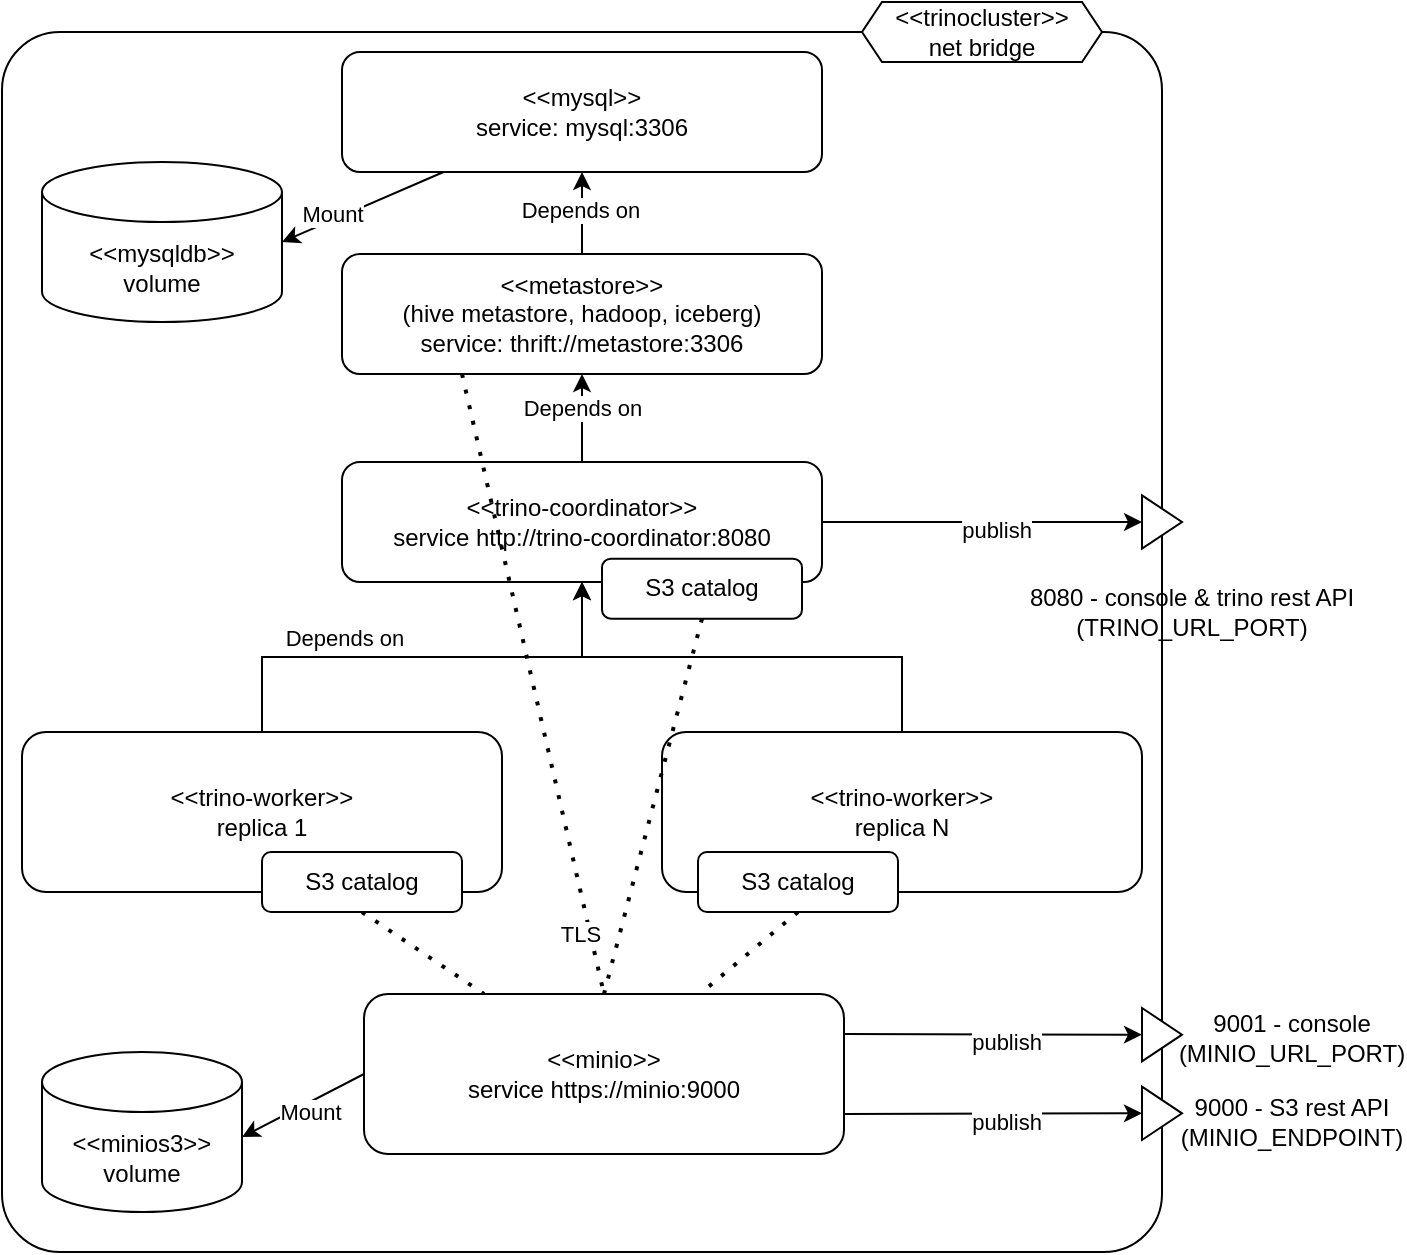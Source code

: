 <mxfile version="24.7.17">
  <diagram name="Page-1" id="3tcDYWQjgli3RM_vK0VB">
    <mxGraphModel dx="1114" dy="851" grid="1" gridSize="10" guides="1" tooltips="1" connect="1" arrows="1" fold="1" page="1" pageScale="1" pageWidth="850" pageHeight="1100" math="0" shadow="0">
      <root>
        <mxCell id="0" />
        <mxCell id="1" parent="0" />
        <mxCell id="QZadqxHlRRjFc0zD8L7Q-13" value="" style="rounded=1;whiteSpace=wrap;html=1;arcSize=5;" parent="1" vertex="1">
          <mxGeometry x="30" y="110" width="580" height="610" as="geometry" />
        </mxCell>
        <mxCell id="QZadqxHlRRjFc0zD8L7Q-1" value="&lt;div&gt;&amp;lt;&amp;lt;mysql&amp;gt;&amp;gt;&lt;/div&gt;&lt;div&gt;service: mysql:3306&lt;br&gt;&lt;/div&gt;" style="rounded=1;whiteSpace=wrap;html=1;" parent="1" vertex="1">
          <mxGeometry x="200" y="120" width="240" height="60" as="geometry" />
        </mxCell>
        <mxCell id="QZadqxHlRRjFc0zD8L7Q-5" style="edgeStyle=orthogonalEdgeStyle;rounded=0;orthogonalLoop=1;jettySize=auto;html=1;exitX=0.5;exitY=0;exitDx=0;exitDy=0;entryX=0.5;entryY=1;entryDx=0;entryDy=0;" parent="1" source="QZadqxHlRRjFc0zD8L7Q-2" target="QZadqxHlRRjFc0zD8L7Q-1" edge="1">
          <mxGeometry relative="1" as="geometry" />
        </mxCell>
        <mxCell id="QZadqxHlRRjFc0zD8L7Q-6" value="Depends on" style="edgeLabel;html=1;align=center;verticalAlign=middle;resizable=0;points=[];" parent="QZadqxHlRRjFc0zD8L7Q-5" vertex="1" connectable="0">
          <mxGeometry x="0.067" y="1" relative="1" as="geometry">
            <mxPoint as="offset" />
          </mxGeometry>
        </mxCell>
        <mxCell id="QZadqxHlRRjFc0zD8L7Q-2" value="&lt;div&gt;&amp;lt;&amp;lt;metastore&amp;gt;&amp;gt;&lt;/div&gt;&lt;div&gt;(hive metastore, hadoop, iceberg)&lt;br&gt;&lt;/div&gt;&lt;div&gt;service: thrift://metastore:3306&lt;br&gt;&lt;/div&gt;" style="rounded=1;whiteSpace=wrap;html=1;" parent="1" vertex="1">
          <mxGeometry x="200" y="221" width="240" height="60" as="geometry" />
        </mxCell>
        <mxCell id="QZadqxHlRRjFc0zD8L7Q-3" style="edgeStyle=orthogonalEdgeStyle;rounded=0;orthogonalLoop=1;jettySize=auto;html=1;exitX=0.5;exitY=1;exitDx=0;exitDy=0;" parent="1" source="QZadqxHlRRjFc0zD8L7Q-1" target="QZadqxHlRRjFc0zD8L7Q-1" edge="1">
          <mxGeometry relative="1" as="geometry" />
        </mxCell>
        <mxCell id="QZadqxHlRRjFc0zD8L7Q-7" style="edgeStyle=orthogonalEdgeStyle;rounded=0;orthogonalLoop=1;jettySize=auto;html=1;exitX=0.5;exitY=0;exitDx=0;exitDy=0;entryX=0.5;entryY=1;entryDx=0;entryDy=0;" parent="1" source="QZadqxHlRRjFc0zD8L7Q-4" target="QZadqxHlRRjFc0zD8L7Q-2" edge="1">
          <mxGeometry relative="1" as="geometry" />
        </mxCell>
        <mxCell id="QZadqxHlRRjFc0zD8L7Q-8" value="Depends on" style="edgeLabel;html=1;align=center;verticalAlign=middle;resizable=0;points=[];" parent="QZadqxHlRRjFc0zD8L7Q-7" vertex="1" connectable="0">
          <mxGeometry x="-0.6" relative="1" as="geometry">
            <mxPoint y="-18" as="offset" />
          </mxGeometry>
        </mxCell>
        <mxCell id="QZadqxHlRRjFc0zD8L7Q-4" value="&lt;div&gt;&amp;lt;&amp;lt;trino-coordinator&amp;gt;&amp;gt;&lt;/div&gt;&lt;div&gt;service http://trino-coordinator:8080&lt;br&gt;&lt;/div&gt;" style="rounded=1;whiteSpace=wrap;html=1;" parent="1" vertex="1">
          <mxGeometry x="200" y="325" width="240" height="60" as="geometry" />
        </mxCell>
        <mxCell id="QZadqxHlRRjFc0zD8L7Q-10" style="edgeStyle=orthogonalEdgeStyle;rounded=0;orthogonalLoop=1;jettySize=auto;html=1;exitX=0.5;exitY=0;exitDx=0;exitDy=0;entryX=0.5;entryY=1;entryDx=0;entryDy=0;" parent="1" source="QZadqxHlRRjFc0zD8L7Q-9" target="QZadqxHlRRjFc0zD8L7Q-4" edge="1">
          <mxGeometry relative="1" as="geometry" />
        </mxCell>
        <mxCell id="QZadqxHlRRjFc0zD8L7Q-14" value="Depends on" style="edgeLabel;html=1;align=center;verticalAlign=middle;resizable=0;points=[];" parent="QZadqxHlRRjFc0zD8L7Q-10" vertex="1" connectable="0">
          <mxGeometry x="0.64" y="-5" relative="1" as="geometry">
            <mxPoint x="-114" y="-15" as="offset" />
          </mxGeometry>
        </mxCell>
        <mxCell id="QZadqxHlRRjFc0zD8L7Q-9" value="&lt;div&gt;&amp;lt;&amp;lt;trino-worker&amp;gt;&amp;gt;&lt;/div&gt;&lt;div&gt;replica 1&lt;br&gt;&lt;/div&gt;" style="rounded=1;whiteSpace=wrap;html=1;" parent="1" vertex="1">
          <mxGeometry x="40" y="460" width="240" height="80" as="geometry" />
        </mxCell>
        <mxCell id="QZadqxHlRRjFc0zD8L7Q-11" value="&lt;div&gt;&amp;lt;&amp;lt;trino-worker&amp;gt;&amp;gt;&lt;/div&gt;&lt;div&gt;replica N&lt;br&gt;&lt;/div&gt;" style="rounded=1;whiteSpace=wrap;html=1;" parent="1" vertex="1">
          <mxGeometry x="360" y="460" width="240" height="80" as="geometry" />
        </mxCell>
        <mxCell id="QZadqxHlRRjFc0zD8L7Q-16" value="&lt;div&gt;&lt;span style=&quot;background-color: initial;&quot;&gt;&amp;lt;&amp;lt;mysqldb&amp;gt;&amp;gt;&lt;/span&gt;&lt;br&gt;&lt;/div&gt;&lt;div&gt;volume&lt;br&gt;&lt;/div&gt;" style="shape=cylinder3;whiteSpace=wrap;html=1;boundedLbl=1;backgroundOutline=1;size=15;" parent="1" vertex="1">
          <mxGeometry x="50" y="175" width="120" height="80" as="geometry" />
        </mxCell>
        <mxCell id="QZadqxHlRRjFc0zD8L7Q-17" value="" style="endArrow=classic;html=1;rounded=0;entryX=1;entryY=0.5;entryDx=0;entryDy=0;entryPerimeter=0;" parent="1" source="QZadqxHlRRjFc0zD8L7Q-1" target="QZadqxHlRRjFc0zD8L7Q-16" edge="1">
          <mxGeometry width="50" height="50" relative="1" as="geometry">
            <mxPoint x="400" y="440" as="sourcePoint" />
            <mxPoint x="450" y="390" as="targetPoint" />
          </mxGeometry>
        </mxCell>
        <mxCell id="QZadqxHlRRjFc0zD8L7Q-19" value="Mount" style="edgeLabel;html=1;align=center;verticalAlign=middle;resizable=0;points=[];" parent="QZadqxHlRRjFc0zD8L7Q-17" vertex="1" connectable="0">
          <mxGeometry x="0.35" y="-3" relative="1" as="geometry">
            <mxPoint as="offset" />
          </mxGeometry>
        </mxCell>
        <mxCell id="QZadqxHlRRjFc0zD8L7Q-20" value="&amp;lt;&amp;lt;trinocluster&amp;gt;&amp;gt;&lt;br&gt;&lt;div&gt;net bridge&lt;/div&gt;" style="shape=hexagon;perimeter=hexagonPerimeter2;whiteSpace=wrap;html=1;fixedSize=1;size=10;" parent="1" vertex="1">
          <mxGeometry x="460" y="95" width="120" height="30" as="geometry" />
        </mxCell>
        <mxCell id="QZadqxHlRRjFc0zD8L7Q-21" value="" style="triangle;whiteSpace=wrap;html=1;" parent="1" vertex="1">
          <mxGeometry x="600" y="341.67" width="20" height="26.67" as="geometry" />
        </mxCell>
        <mxCell id="QZadqxHlRRjFc0zD8L7Q-22" value="" style="endArrow=classic;html=1;rounded=0;entryX=0;entryY=0.5;entryDx=0;entryDy=0;" parent="1" source="QZadqxHlRRjFc0zD8L7Q-4" target="QZadqxHlRRjFc0zD8L7Q-21" edge="1">
          <mxGeometry width="50" height="50" relative="1" as="geometry">
            <mxPoint x="390" y="440" as="sourcePoint" />
            <mxPoint x="440" y="390" as="targetPoint" />
          </mxGeometry>
        </mxCell>
        <mxCell id="QZadqxHlRRjFc0zD8L7Q-23" value="publish" style="edgeLabel;html=1;align=center;verticalAlign=middle;resizable=0;points=[];" parent="QZadqxHlRRjFc0zD8L7Q-22" vertex="1" connectable="0">
          <mxGeometry x="0.087" y="-4" relative="1" as="geometry">
            <mxPoint as="offset" />
          </mxGeometry>
        </mxCell>
        <mxCell id="QZadqxHlRRjFc0zD8L7Q-24" value="&lt;div&gt;8080 - console &amp;amp; trino rest API&lt;/div&gt;&lt;div&gt;(TRINO_URL_PORT)&lt;br&gt;&lt;/div&gt;" style="text;html=1;align=center;verticalAlign=middle;whiteSpace=wrap;rounded=0;" parent="1" vertex="1">
          <mxGeometry x="530" y="385" width="190" height="30" as="geometry" />
        </mxCell>
        <mxCell id="QZadqxHlRRjFc0zD8L7Q-25" value="&lt;div&gt;&lt;span style=&quot;background-color: initial;&quot;&gt;&amp;lt;&amp;lt;minios3&amp;gt;&amp;gt;&lt;/span&gt;&lt;br&gt;&lt;/div&gt;&lt;div&gt;volume&lt;/div&gt;" style="shape=cylinder3;whiteSpace=wrap;html=1;boundedLbl=1;backgroundOutline=1;size=15;" parent="1" vertex="1">
          <mxGeometry x="50" y="620" width="100" height="80" as="geometry" />
        </mxCell>
        <mxCell id="QZadqxHlRRjFc0zD8L7Q-26" value="" style="endArrow=none;dashed=1;html=1;dashPattern=1 3;strokeWidth=2;rounded=0;exitX=0.5;exitY=1;exitDx=0;exitDy=0;entryX=0.25;entryY=0;entryDx=0;entryDy=0;" parent="1" source="h6Y7I1jU-FU0Ba7xxppW-11" target="h6Y7I1jU-FU0Ba7xxppW-17" edge="1">
          <mxGeometry width="50" height="50" relative="1" as="geometry">
            <mxPoint x="390" y="440" as="sourcePoint" />
            <mxPoint x="440" y="390" as="targetPoint" />
          </mxGeometry>
        </mxCell>
        <mxCell id="QZadqxHlRRjFc0zD8L7Q-27" value="" style="endArrow=none;dashed=1;html=1;dashPattern=1 3;strokeWidth=2;rounded=0;exitX=0.5;exitY=1;exitDx=0;exitDy=0;" parent="1" source="h6Y7I1jU-FU0Ba7xxppW-12" target="h6Y7I1jU-FU0Ba7xxppW-17" edge="1">
          <mxGeometry width="50" height="50" relative="1" as="geometry">
            <mxPoint x="170" y="530" as="sourcePoint" />
            <mxPoint x="295" y="574" as="targetPoint" />
          </mxGeometry>
        </mxCell>
        <mxCell id="QZadqxHlRRjFc0zD8L7Q-28" value="" style="endArrow=none;dashed=1;html=1;dashPattern=1 3;strokeWidth=2;rounded=0;entryX=0.5;entryY=0;entryDx=0;entryDy=0;exitX=0.5;exitY=1;exitDx=0;exitDy=0;" parent="1" target="h6Y7I1jU-FU0Ba7xxppW-17" edge="1" source="h6Y7I1jU-FU0Ba7xxppW-13">
          <mxGeometry width="50" height="50" relative="1" as="geometry">
            <mxPoint x="370" y="420" as="sourcePoint" />
            <mxPoint x="366" y="574" as="targetPoint" />
          </mxGeometry>
        </mxCell>
        <mxCell id="QZadqxHlRRjFc0zD8L7Q-30" value="" style="endArrow=none;dashed=1;html=1;dashPattern=1 3;strokeWidth=2;rounded=0;entryX=0.5;entryY=0;entryDx=0;entryDy=0;exitX=0.25;exitY=1;exitDx=0;exitDy=0;" parent="1" source="QZadqxHlRRjFc0zD8L7Q-2" target="h6Y7I1jU-FU0Ba7xxppW-17" edge="1">
          <mxGeometry width="50" height="50" relative="1" as="geometry">
            <mxPoint x="380" y="430" as="sourcePoint" />
            <mxPoint x="330" y="570" as="targetPoint" />
          </mxGeometry>
        </mxCell>
        <mxCell id="h6Y7I1jU-FU0Ba7xxppW-10" value="TLS" style="edgeLabel;html=1;align=center;verticalAlign=middle;resizable=0;points=[];" vertex="1" connectable="0" parent="QZadqxHlRRjFc0zD8L7Q-30">
          <mxGeometry x="0.796" y="-5" relative="1" as="geometry">
            <mxPoint as="offset" />
          </mxGeometry>
        </mxCell>
        <mxCell id="h6Y7I1jU-FU0Ba7xxppW-1" value="" style="endArrow=classic;html=1;rounded=0;entryX=0;entryY=0.5;entryDx=0;entryDy=0;exitX=1;exitY=0.75;exitDx=0;exitDy=0;" edge="1" parent="1" source="h6Y7I1jU-FU0Ba7xxppW-17" target="h6Y7I1jU-FU0Ba7xxppW-3">
          <mxGeometry width="50" height="50" relative="1" as="geometry">
            <mxPoint x="370" y="622.5" as="sourcePoint" />
            <mxPoint x="530" y="622.5" as="targetPoint" />
          </mxGeometry>
        </mxCell>
        <mxCell id="h6Y7I1jU-FU0Ba7xxppW-2" value="publish" style="edgeLabel;html=1;align=center;verticalAlign=middle;resizable=0;points=[];" vertex="1" connectable="0" parent="h6Y7I1jU-FU0Ba7xxppW-1">
          <mxGeometry x="0.087" y="-4" relative="1" as="geometry">
            <mxPoint as="offset" />
          </mxGeometry>
        </mxCell>
        <mxCell id="h6Y7I1jU-FU0Ba7xxppW-3" value="" style="triangle;whiteSpace=wrap;html=1;" vertex="1" parent="1">
          <mxGeometry x="600" y="637.33" width="20" height="26.67" as="geometry" />
        </mxCell>
        <mxCell id="h6Y7I1jU-FU0Ba7xxppW-4" value="&lt;div&gt;9000 - S3 rest API&lt;/div&gt;&lt;div&gt;(MINIO_ENDPOINT)&lt;br&gt;&lt;/div&gt;" style="text;html=1;align=center;verticalAlign=middle;whiteSpace=wrap;rounded=0;" vertex="1" parent="1">
          <mxGeometry x="635" y="640" width="80" height="30" as="geometry" />
        </mxCell>
        <mxCell id="h6Y7I1jU-FU0Ba7xxppW-6" value="" style="endArrow=classic;html=1;rounded=0;entryX=0;entryY=0.5;entryDx=0;entryDy=0;exitX=1;exitY=0.25;exitDx=0;exitDy=0;" edge="1" parent="1" target="h6Y7I1jU-FU0Ba7xxppW-8" source="h6Y7I1jU-FU0Ba7xxppW-17">
          <mxGeometry width="50" height="50" relative="1" as="geometry">
            <mxPoint x="370" y="603.34" as="sourcePoint" />
            <mxPoint x="530" y="580.84" as="targetPoint" />
          </mxGeometry>
        </mxCell>
        <mxCell id="h6Y7I1jU-FU0Ba7xxppW-7" value="publish" style="edgeLabel;html=1;align=center;verticalAlign=middle;resizable=0;points=[];" vertex="1" connectable="0" parent="h6Y7I1jU-FU0Ba7xxppW-6">
          <mxGeometry x="0.087" y="-4" relative="1" as="geometry">
            <mxPoint as="offset" />
          </mxGeometry>
        </mxCell>
        <mxCell id="h6Y7I1jU-FU0Ba7xxppW-8" value="" style="triangle;whiteSpace=wrap;html=1;" vertex="1" parent="1">
          <mxGeometry x="600" y="598" width="20" height="26.67" as="geometry" />
        </mxCell>
        <mxCell id="h6Y7I1jU-FU0Ba7xxppW-9" value="&lt;div&gt;9001 - console&lt;/div&gt;&lt;div&gt;(MINIO_URL_PORT)&lt;br&gt;&lt;/div&gt;" style="text;html=1;align=center;verticalAlign=middle;whiteSpace=wrap;rounded=0;" vertex="1" parent="1">
          <mxGeometry x="640" y="598" width="70" height="30" as="geometry" />
        </mxCell>
        <mxCell id="h6Y7I1jU-FU0Ba7xxppW-11" value="S3 catalog" style="rounded=1;whiteSpace=wrap;html=1;" vertex="1" parent="1">
          <mxGeometry x="160" y="520" width="100" height="30" as="geometry" />
        </mxCell>
        <mxCell id="h6Y7I1jU-FU0Ba7xxppW-12" value="S3 catalog" style="rounded=1;whiteSpace=wrap;html=1;" vertex="1" parent="1">
          <mxGeometry x="378" y="520" width="100" height="30" as="geometry" />
        </mxCell>
        <mxCell id="h6Y7I1jU-FU0Ba7xxppW-14" value="" style="edgeStyle=orthogonalEdgeStyle;rounded=0;orthogonalLoop=1;jettySize=auto;html=1;exitX=0.5;exitY=0;exitDx=0;exitDy=0;entryX=0.5;entryY=1;entryDx=0;entryDy=0;" edge="1" parent="1" source="QZadqxHlRRjFc0zD8L7Q-11" target="QZadqxHlRRjFc0zD8L7Q-4">
          <mxGeometry relative="1" as="geometry">
            <mxPoint x="505" y="423.33" as="sourcePoint" />
            <mxPoint x="345" y="683.33" as="targetPoint" />
          </mxGeometry>
        </mxCell>
        <mxCell id="h6Y7I1jU-FU0Ba7xxppW-13" value="S3 catalog" style="rounded=1;whiteSpace=wrap;html=1;" vertex="1" parent="1">
          <mxGeometry x="330" y="373.33" width="100" height="30" as="geometry" />
        </mxCell>
        <mxCell id="h6Y7I1jU-FU0Ba7xxppW-17" value="&lt;div&gt;&amp;lt;&amp;lt;minio&amp;gt;&amp;gt;&lt;/div&gt;&lt;div&gt;service https://minio:9000&lt;br&gt;&lt;/div&gt;" style="rounded=1;whiteSpace=wrap;html=1;" vertex="1" parent="1">
          <mxGeometry x="211" y="591" width="240" height="80" as="geometry" />
        </mxCell>
        <mxCell id="h6Y7I1jU-FU0Ba7xxppW-18" value="" style="endArrow=classic;html=1;rounded=0;entryX=1;entryY=0.5;entryDx=0;entryDy=0;entryPerimeter=0;exitX=0;exitY=0.5;exitDx=0;exitDy=0;" edge="1" parent="1" source="h6Y7I1jU-FU0Ba7xxppW-17">
          <mxGeometry width="50" height="50" relative="1" as="geometry">
            <mxPoint x="231" y="627.5" as="sourcePoint" />
            <mxPoint x="150" y="662.5" as="targetPoint" />
          </mxGeometry>
        </mxCell>
        <mxCell id="h6Y7I1jU-FU0Ba7xxppW-19" value="Mount" style="edgeLabel;html=1;align=center;verticalAlign=middle;resizable=0;points=[];" vertex="1" connectable="0" parent="h6Y7I1jU-FU0Ba7xxppW-18">
          <mxGeometry x="0.35" y="-3" relative="1" as="geometry">
            <mxPoint x="15" as="offset" />
          </mxGeometry>
        </mxCell>
      </root>
    </mxGraphModel>
  </diagram>
</mxfile>
